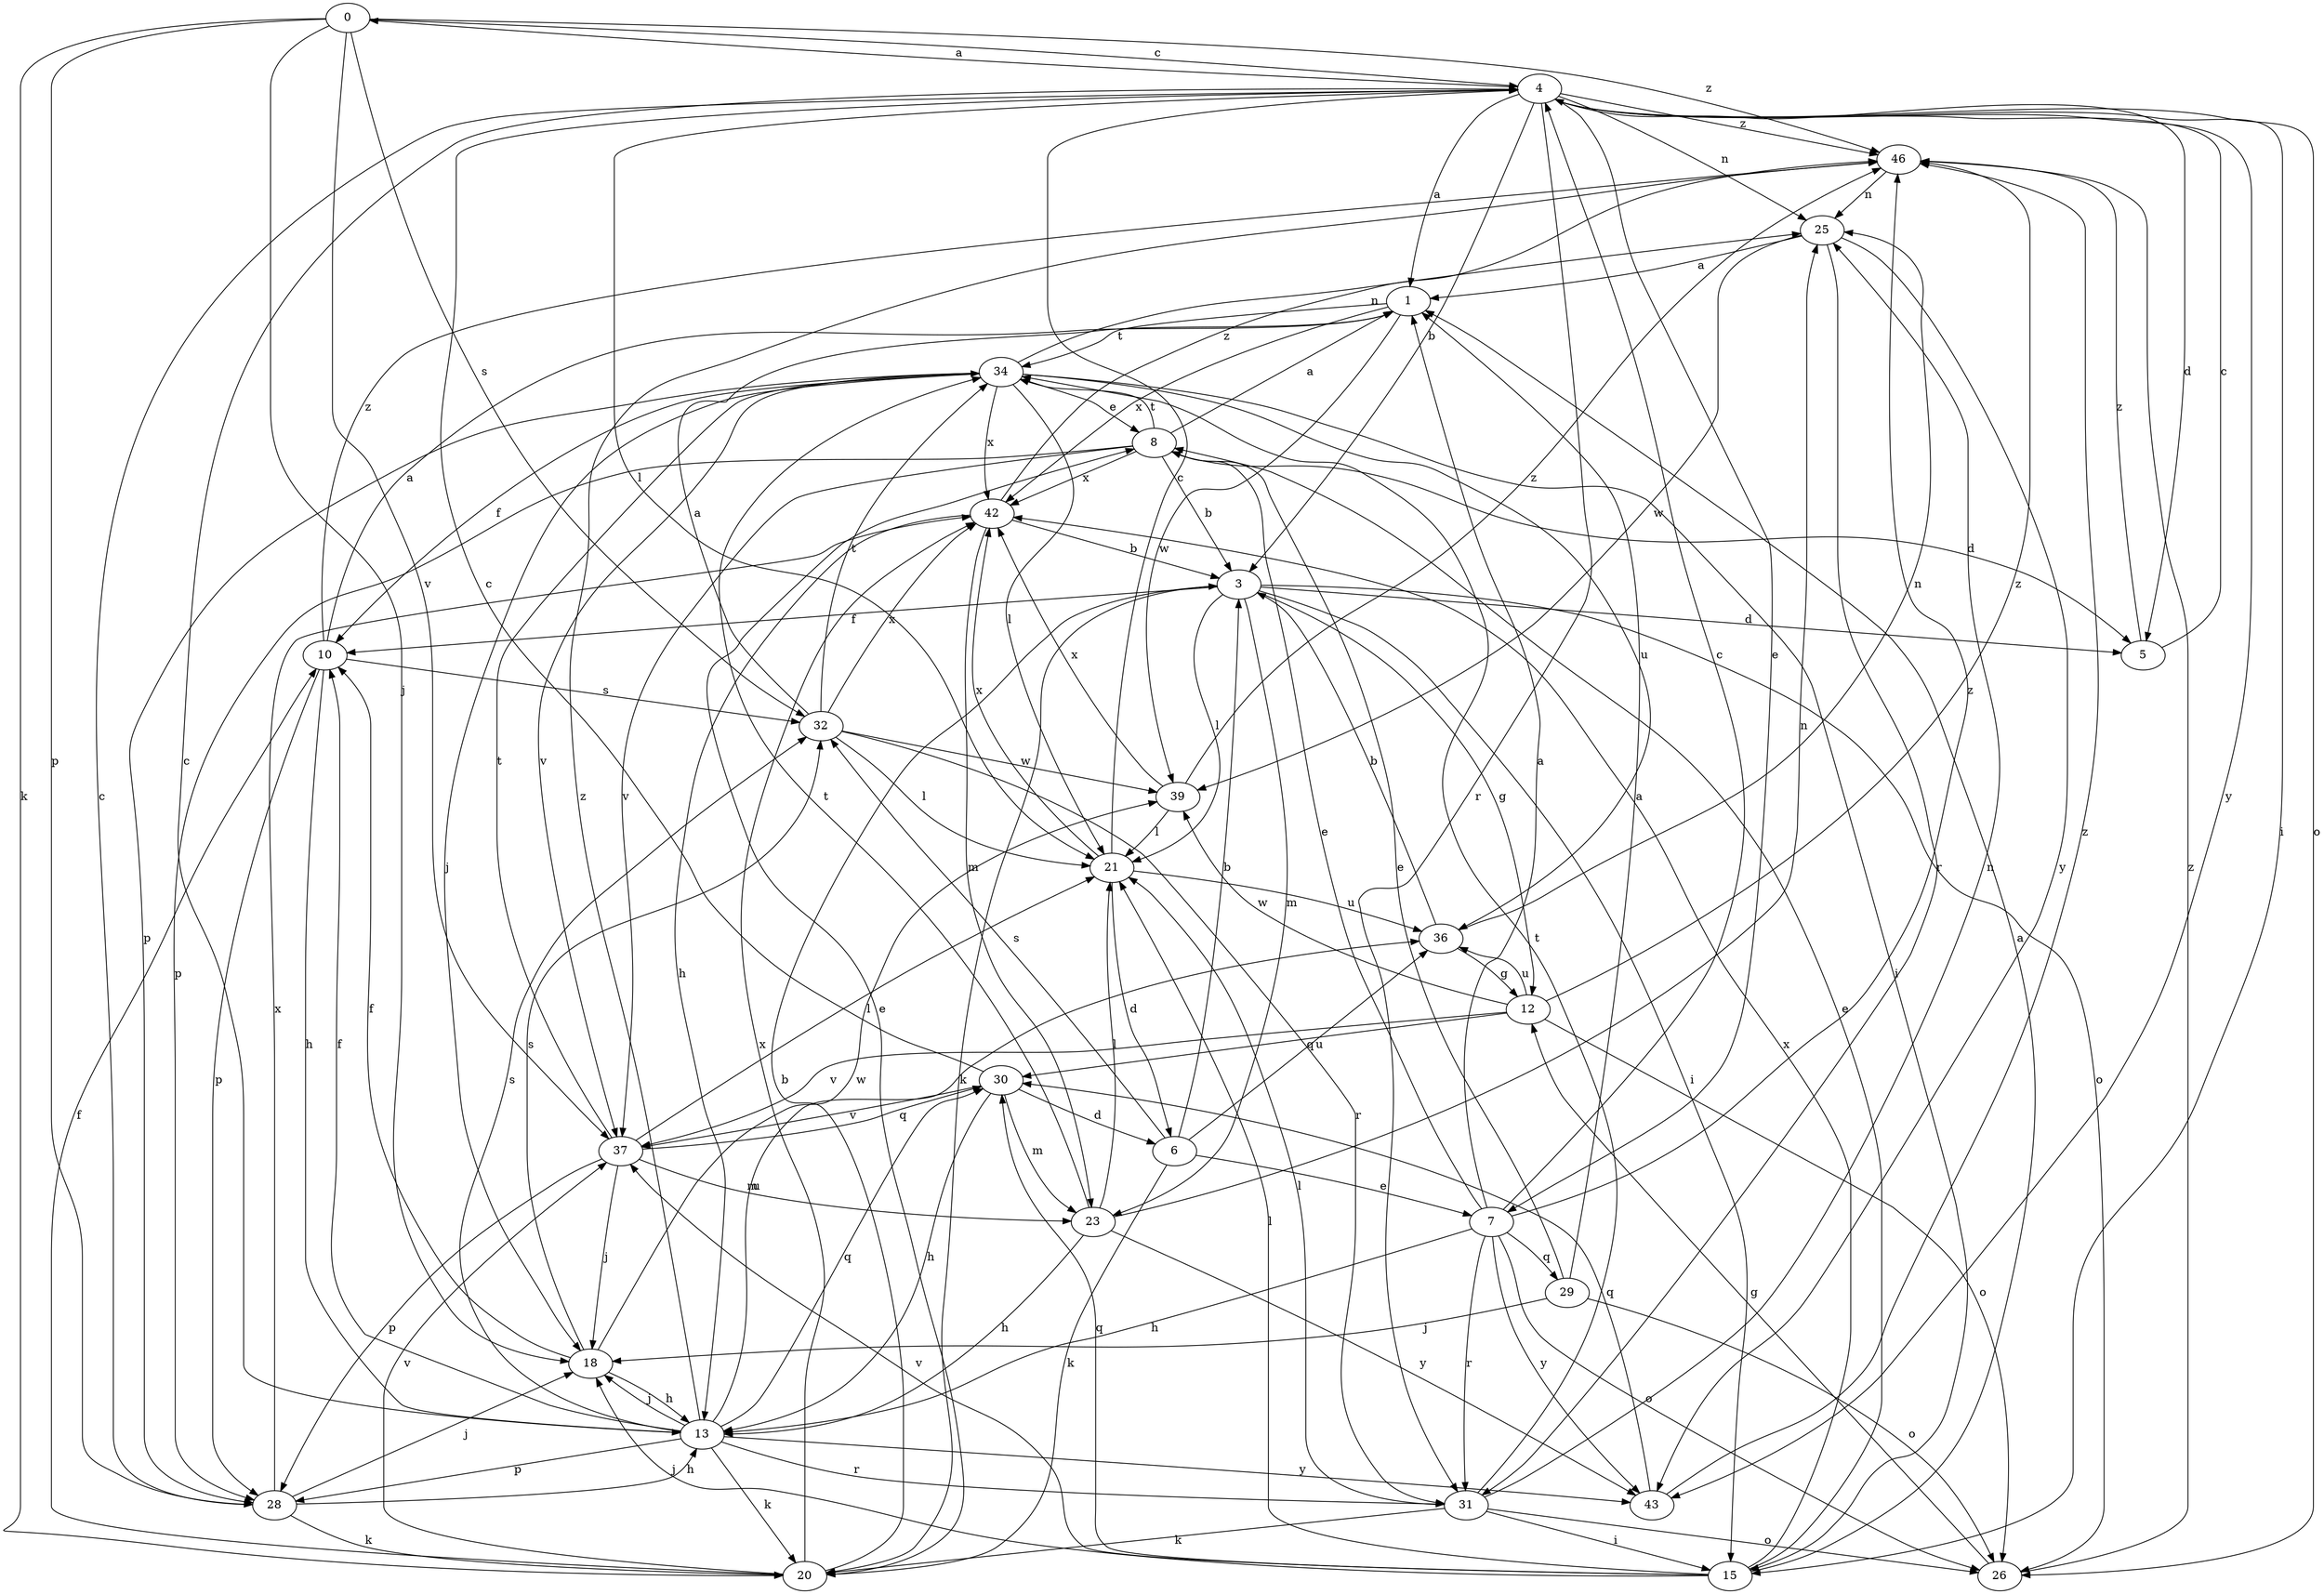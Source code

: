 strict digraph  {
0;
1;
3;
4;
5;
6;
7;
8;
10;
12;
13;
15;
18;
20;
21;
23;
25;
26;
28;
29;
30;
31;
32;
34;
36;
37;
39;
42;
43;
46;
0 -> 4  [label=c];
0 -> 18  [label=j];
0 -> 20  [label=k];
0 -> 28  [label=p];
0 -> 32  [label=s];
0 -> 37  [label=v];
0 -> 46  [label=z];
1 -> 34  [label=t];
1 -> 39  [label=w];
1 -> 42  [label=x];
3 -> 5  [label=d];
3 -> 10  [label=f];
3 -> 12  [label=g];
3 -> 15  [label=i];
3 -> 20  [label=k];
3 -> 21  [label=l];
3 -> 23  [label=m];
3 -> 26  [label=o];
4 -> 0  [label=a];
4 -> 1  [label=a];
4 -> 3  [label=b];
4 -> 5  [label=d];
4 -> 7  [label=e];
4 -> 15  [label=i];
4 -> 21  [label=l];
4 -> 25  [label=n];
4 -> 26  [label=o];
4 -> 31  [label=r];
4 -> 43  [label=y];
4 -> 46  [label=z];
5 -> 4  [label=c];
5 -> 46  [label=z];
6 -> 3  [label=b];
6 -> 7  [label=e];
6 -> 20  [label=k];
6 -> 32  [label=s];
6 -> 36  [label=u];
7 -> 1  [label=a];
7 -> 4  [label=c];
7 -> 8  [label=e];
7 -> 13  [label=h];
7 -> 26  [label=o];
7 -> 29  [label=q];
7 -> 31  [label=r];
7 -> 43  [label=y];
7 -> 46  [label=z];
8 -> 1  [label=a];
8 -> 3  [label=b];
8 -> 5  [label=d];
8 -> 28  [label=p];
8 -> 34  [label=t];
8 -> 37  [label=v];
8 -> 42  [label=x];
10 -> 1  [label=a];
10 -> 13  [label=h];
10 -> 28  [label=p];
10 -> 32  [label=s];
10 -> 46  [label=z];
12 -> 26  [label=o];
12 -> 30  [label=q];
12 -> 36  [label=u];
12 -> 37  [label=v];
12 -> 39  [label=w];
12 -> 46  [label=z];
13 -> 4  [label=c];
13 -> 10  [label=f];
13 -> 18  [label=j];
13 -> 20  [label=k];
13 -> 28  [label=p];
13 -> 30  [label=q];
13 -> 31  [label=r];
13 -> 32  [label=s];
13 -> 36  [label=u];
13 -> 43  [label=y];
13 -> 46  [label=z];
15 -> 1  [label=a];
15 -> 8  [label=e];
15 -> 18  [label=j];
15 -> 21  [label=l];
15 -> 30  [label=q];
15 -> 37  [label=v];
15 -> 42  [label=x];
18 -> 10  [label=f];
18 -> 13  [label=h];
18 -> 32  [label=s];
18 -> 39  [label=w];
20 -> 3  [label=b];
20 -> 8  [label=e];
20 -> 10  [label=f];
20 -> 37  [label=v];
20 -> 42  [label=x];
21 -> 4  [label=c];
21 -> 6  [label=d];
21 -> 36  [label=u];
21 -> 42  [label=x];
23 -> 13  [label=h];
23 -> 21  [label=l];
23 -> 25  [label=n];
23 -> 34  [label=t];
23 -> 43  [label=y];
25 -> 1  [label=a];
25 -> 31  [label=r];
25 -> 39  [label=w];
25 -> 43  [label=y];
26 -> 12  [label=g];
26 -> 46  [label=z];
28 -> 4  [label=c];
28 -> 13  [label=h];
28 -> 18  [label=j];
28 -> 20  [label=k];
28 -> 42  [label=x];
29 -> 1  [label=a];
29 -> 8  [label=e];
29 -> 18  [label=j];
29 -> 26  [label=o];
30 -> 4  [label=c];
30 -> 6  [label=d];
30 -> 13  [label=h];
30 -> 23  [label=m];
30 -> 37  [label=v];
31 -> 15  [label=i];
31 -> 20  [label=k];
31 -> 21  [label=l];
31 -> 25  [label=n];
31 -> 26  [label=o];
31 -> 34  [label=t];
32 -> 1  [label=a];
32 -> 21  [label=l];
32 -> 31  [label=r];
32 -> 34  [label=t];
32 -> 39  [label=w];
32 -> 42  [label=x];
34 -> 8  [label=e];
34 -> 10  [label=f];
34 -> 15  [label=i];
34 -> 18  [label=j];
34 -> 21  [label=l];
34 -> 25  [label=n];
34 -> 28  [label=p];
34 -> 36  [label=u];
34 -> 37  [label=v];
34 -> 42  [label=x];
36 -> 3  [label=b];
36 -> 12  [label=g];
36 -> 25  [label=n];
37 -> 18  [label=j];
37 -> 21  [label=l];
37 -> 23  [label=m];
37 -> 28  [label=p];
37 -> 30  [label=q];
37 -> 34  [label=t];
39 -> 21  [label=l];
39 -> 42  [label=x];
39 -> 46  [label=z];
42 -> 3  [label=b];
42 -> 13  [label=h];
42 -> 23  [label=m];
42 -> 46  [label=z];
43 -> 30  [label=q];
43 -> 46  [label=z];
46 -> 25  [label=n];
}
